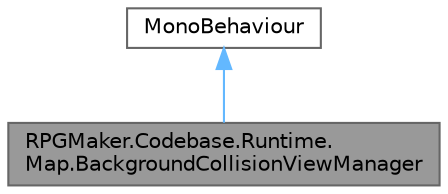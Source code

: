 digraph "RPGMaker.Codebase.Runtime.Map.BackgroundCollisionViewManager"
{
 // LATEX_PDF_SIZE
  bgcolor="transparent";
  edge [fontname=Helvetica,fontsize=10,labelfontname=Helvetica,labelfontsize=10];
  node [fontname=Helvetica,fontsize=10,shape=box,height=0.2,width=0.4];
  Node1 [id="Node000001",label="RPGMaker.Codebase.Runtime.\lMap.BackgroundCollisionViewManager",height=0.2,width=0.4,color="gray40", fillcolor="grey60", style="filled", fontcolor="black",tooltip="😁 開始時にCollisionレイヤーを非表示にするだけのスクリプト"];
  Node2 -> Node1 [id="edge1_Node000001_Node000002",dir="back",color="steelblue1",style="solid",tooltip=" "];
  Node2 [id="Node000002",label="MonoBehaviour",height=0.2,width=0.4,color="gray40", fillcolor="white", style="filled",tooltip=" "];
}
